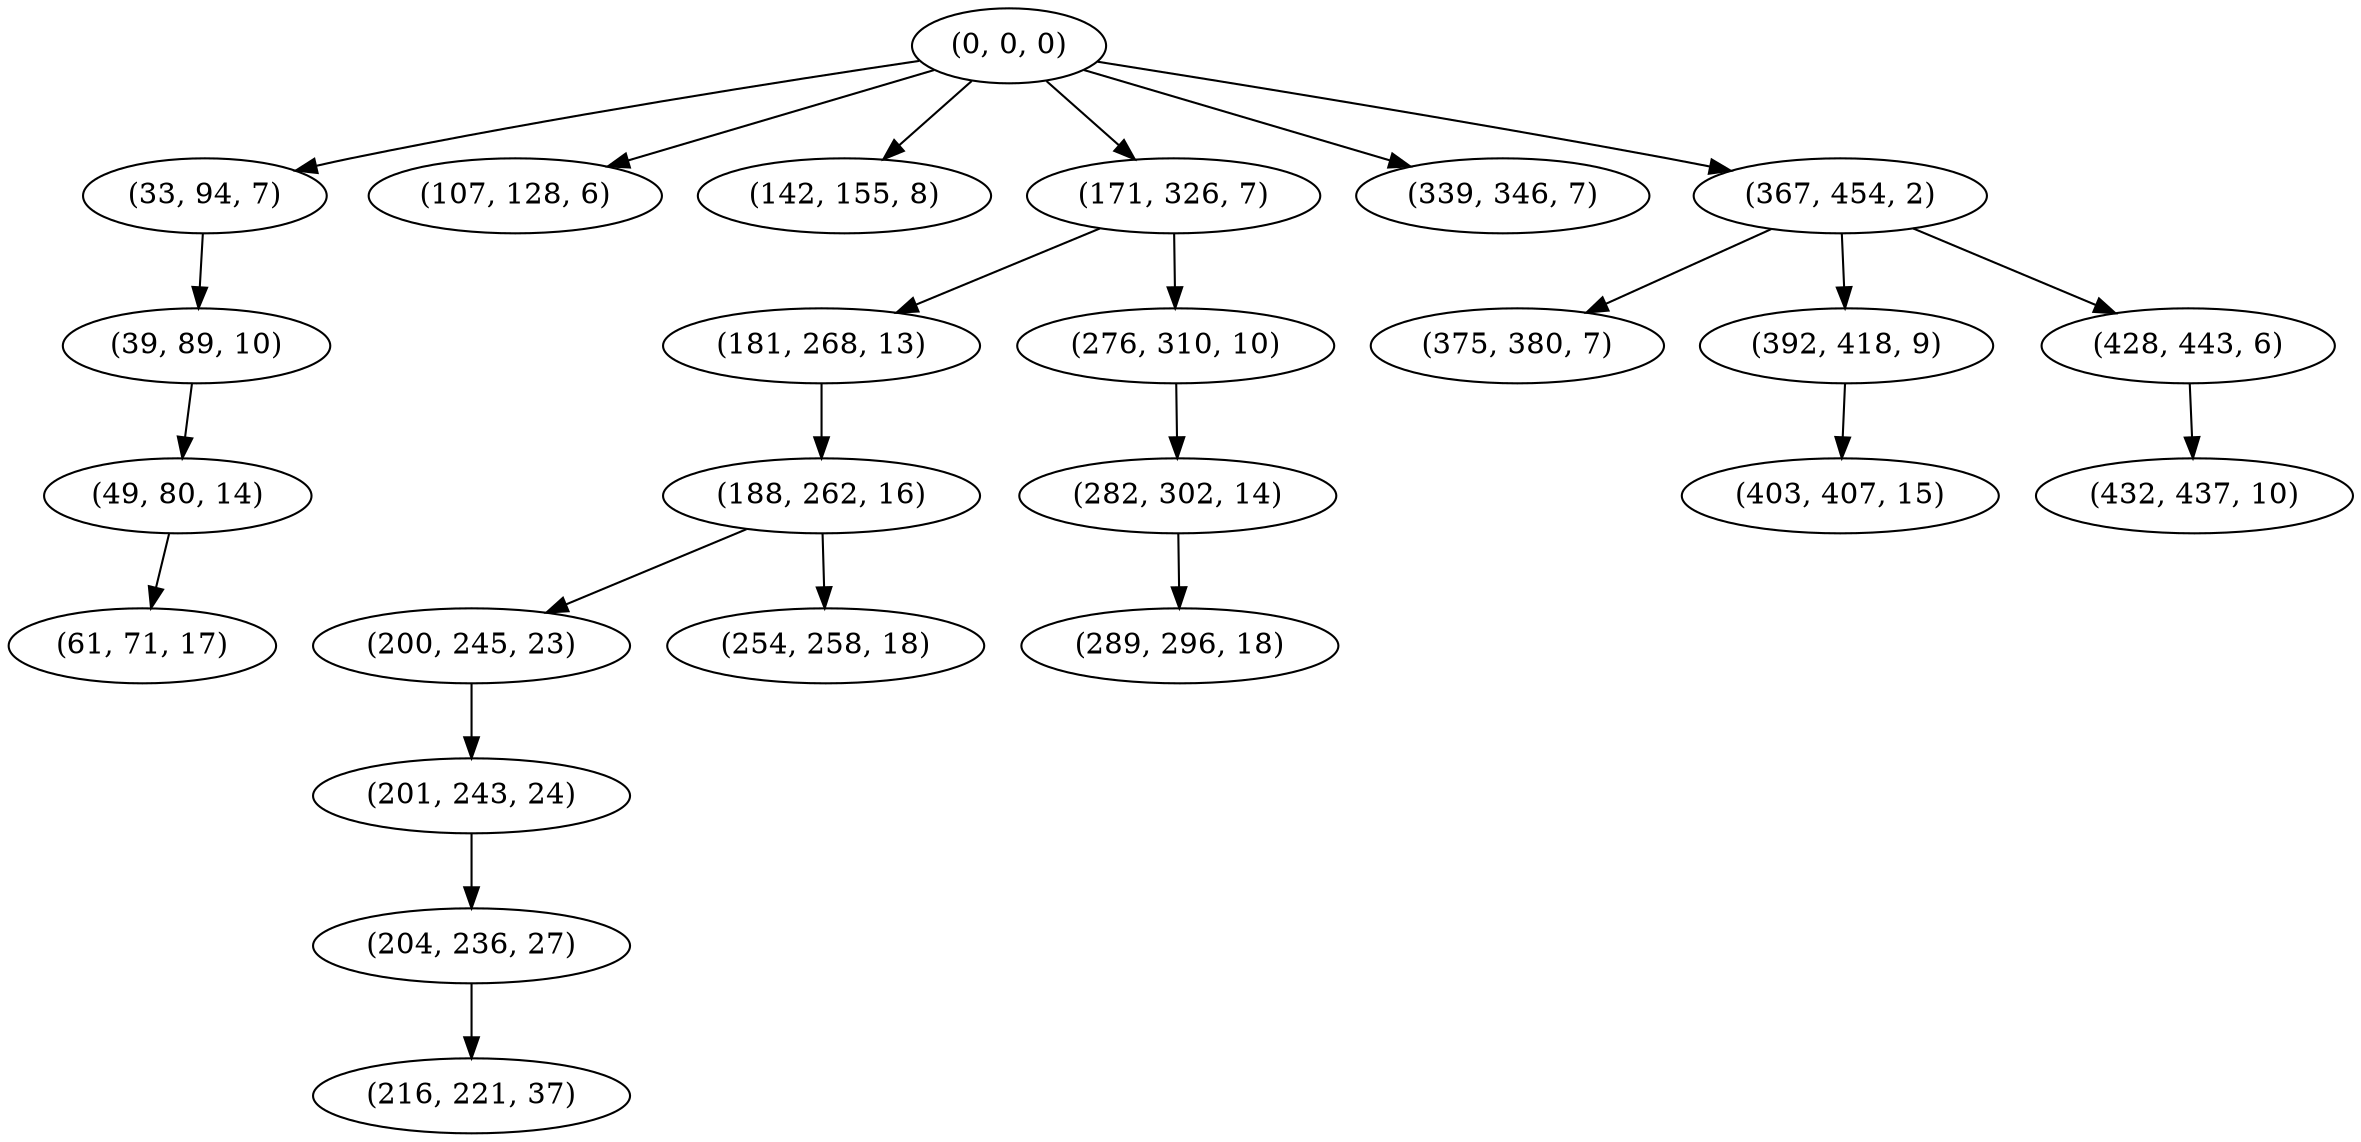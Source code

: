 digraph tree {
    "(0, 0, 0)";
    "(33, 94, 7)";
    "(39, 89, 10)";
    "(49, 80, 14)";
    "(61, 71, 17)";
    "(107, 128, 6)";
    "(142, 155, 8)";
    "(171, 326, 7)";
    "(181, 268, 13)";
    "(188, 262, 16)";
    "(200, 245, 23)";
    "(201, 243, 24)";
    "(204, 236, 27)";
    "(216, 221, 37)";
    "(254, 258, 18)";
    "(276, 310, 10)";
    "(282, 302, 14)";
    "(289, 296, 18)";
    "(339, 346, 7)";
    "(367, 454, 2)";
    "(375, 380, 7)";
    "(392, 418, 9)";
    "(403, 407, 15)";
    "(428, 443, 6)";
    "(432, 437, 10)";
    "(0, 0, 0)" -> "(33, 94, 7)";
    "(0, 0, 0)" -> "(107, 128, 6)";
    "(0, 0, 0)" -> "(142, 155, 8)";
    "(0, 0, 0)" -> "(171, 326, 7)";
    "(0, 0, 0)" -> "(339, 346, 7)";
    "(0, 0, 0)" -> "(367, 454, 2)";
    "(33, 94, 7)" -> "(39, 89, 10)";
    "(39, 89, 10)" -> "(49, 80, 14)";
    "(49, 80, 14)" -> "(61, 71, 17)";
    "(171, 326, 7)" -> "(181, 268, 13)";
    "(171, 326, 7)" -> "(276, 310, 10)";
    "(181, 268, 13)" -> "(188, 262, 16)";
    "(188, 262, 16)" -> "(200, 245, 23)";
    "(188, 262, 16)" -> "(254, 258, 18)";
    "(200, 245, 23)" -> "(201, 243, 24)";
    "(201, 243, 24)" -> "(204, 236, 27)";
    "(204, 236, 27)" -> "(216, 221, 37)";
    "(276, 310, 10)" -> "(282, 302, 14)";
    "(282, 302, 14)" -> "(289, 296, 18)";
    "(367, 454, 2)" -> "(375, 380, 7)";
    "(367, 454, 2)" -> "(392, 418, 9)";
    "(367, 454, 2)" -> "(428, 443, 6)";
    "(392, 418, 9)" -> "(403, 407, 15)";
    "(428, 443, 6)" -> "(432, 437, 10)";
}
